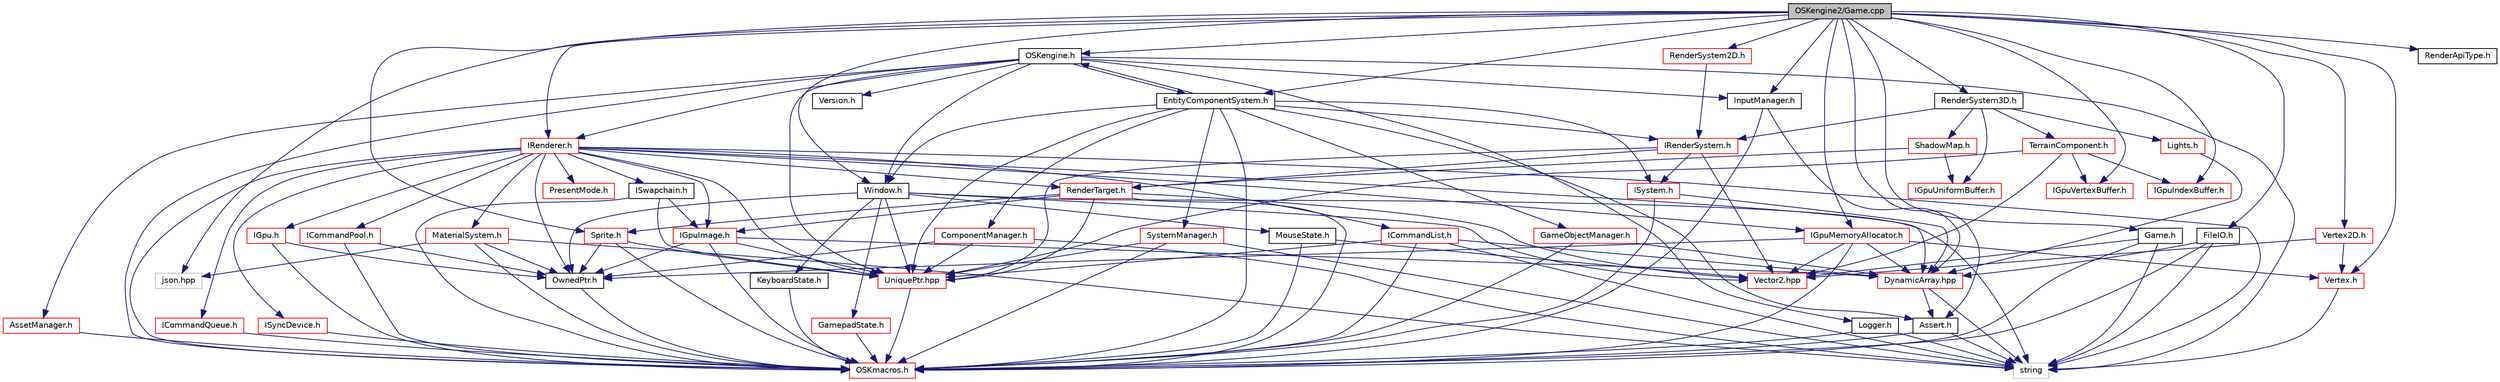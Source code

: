 digraph "OSKengine2/Game.cpp"
{
 // LATEX_PDF_SIZE
  edge [fontname="Helvetica",fontsize="10",labelfontname="Helvetica",labelfontsize="10"];
  node [fontname="Helvetica",fontsize="10",shape=record];
  Node1 [label="OSKengine2/Game.cpp",height=0.2,width=0.4,color="black", fillcolor="grey75", style="filled", fontcolor="black",tooltip=" "];
  Node1 -> Node2 [color="midnightblue",fontsize="10",style="solid",fontname="Helvetica"];
  Node2 [label="Game.h",height=0.2,width=0.4,color="black", fillcolor="white", style="filled",URL="$_game_8h.html",tooltip=" "];
  Node2 -> Node3 [color="midnightblue",fontsize="10",style="solid",fontname="Helvetica"];
  Node3 [label="OSKmacros.h",height=0.2,width=0.4,color="red", fillcolor="white", style="filled",URL="$_o_s_kmacros_8h.html",tooltip=" "];
  Node2 -> Node6 [color="midnightblue",fontsize="10",style="solid",fontname="Helvetica"];
  Node6 [label="Vector2.hpp",height=0.2,width=0.4,color="red", fillcolor="white", style="filled",URL="$_vector2_8hpp.html",tooltip=" "];
  Node2 -> Node8 [color="midnightblue",fontsize="10",style="solid",fontname="Helvetica"];
  Node8 [label="string",height=0.2,width=0.4,color="grey75", fillcolor="white", style="filled",tooltip=" "];
  Node1 -> Node9 [color="midnightblue",fontsize="10",style="solid",fontname="Helvetica"];
  Node9 [label="OSKengine.h",height=0.2,width=0.4,color="black", fillcolor="white", style="filled",URL="$_o_s_kengine_8h.html",tooltip=" "];
  Node9 -> Node3 [color="midnightblue",fontsize="10",style="solid",fontname="Helvetica"];
  Node9 -> Node10 [color="midnightblue",fontsize="10",style="solid",fontname="Helvetica"];
  Node10 [label="UniquePtr.hpp",height=0.2,width=0.4,color="red", fillcolor="white", style="filled",URL="$_unique_ptr_8hpp.html",tooltip=" "];
  Node10 -> Node3 [color="midnightblue",fontsize="10",style="solid",fontname="Helvetica"];
  Node9 -> Node11 [color="midnightblue",fontsize="10",style="solid",fontname="Helvetica"];
  Node11 [label="Version.h",height=0.2,width=0.4,color="black", fillcolor="white", style="filled",URL="$_version_8h.html",tooltip=" "];
  Node9 -> Node8 [color="midnightblue",fontsize="10",style="solid",fontname="Helvetica"];
  Node9 -> Node12 [color="midnightblue",fontsize="10",style="solid",fontname="Helvetica"];
  Node12 [label="Logger.h",height=0.2,width=0.4,color="black", fillcolor="white", style="filled",URL="$_logger_8h.html",tooltip=" "];
  Node12 -> Node3 [color="midnightblue",fontsize="10",style="solid",fontname="Helvetica"];
  Node12 -> Node8 [color="midnightblue",fontsize="10",style="solid",fontname="Helvetica"];
  Node9 -> Node13 [color="midnightblue",fontsize="10",style="solid",fontname="Helvetica"];
  Node13 [label="Window.h",height=0.2,width=0.4,color="black", fillcolor="white", style="filled",URL="$_window_8h.html",tooltip=" "];
  Node13 -> Node6 [color="midnightblue",fontsize="10",style="solid",fontname="Helvetica"];
  Node13 -> Node14 [color="midnightblue",fontsize="10",style="solid",fontname="Helvetica"];
  Node14 [label="OwnedPtr.h",height=0.2,width=0.4,color="black", fillcolor="white", style="filled",URL="$_owned_ptr_8h.html",tooltip=" "];
  Node14 -> Node3 [color="midnightblue",fontsize="10",style="solid",fontname="Helvetica"];
  Node13 -> Node10 [color="midnightblue",fontsize="10",style="solid",fontname="Helvetica"];
  Node13 -> Node15 [color="midnightblue",fontsize="10",style="solid",fontname="Helvetica"];
  Node15 [label="GamepadState.h",height=0.2,width=0.4,color="red", fillcolor="white", style="filled",URL="$_gamepad_state_8h.html",tooltip=" "];
  Node15 -> Node3 [color="midnightblue",fontsize="10",style="solid",fontname="Helvetica"];
  Node13 -> Node8 [color="midnightblue",fontsize="10",style="solid",fontname="Helvetica"];
  Node13 -> Node17 [color="midnightblue",fontsize="10",style="solid",fontname="Helvetica"];
  Node17 [label="KeyboardState.h",height=0.2,width=0.4,color="black", fillcolor="white", style="filled",URL="$_keyboard_state_8h.html",tooltip=" "];
  Node17 -> Node3 [color="midnightblue",fontsize="10",style="solid",fontname="Helvetica"];
  Node13 -> Node18 [color="midnightblue",fontsize="10",style="solid",fontname="Helvetica"];
  Node18 [label="MouseState.h",height=0.2,width=0.4,color="black", fillcolor="white", style="filled",URL="$_mouse_state_8h.html",tooltip=" "];
  Node18 -> Node3 [color="midnightblue",fontsize="10",style="solid",fontname="Helvetica"];
  Node18 -> Node6 [color="midnightblue",fontsize="10",style="solid",fontname="Helvetica"];
  Node9 -> Node19 [color="midnightblue",fontsize="10",style="solid",fontname="Helvetica"];
  Node19 [label="IRenderer.h",height=0.2,width=0.4,color="red", fillcolor="white", style="filled",URL="$_i_renderer_8h.html",tooltip=" "];
  Node19 -> Node3 [color="midnightblue",fontsize="10",style="solid",fontname="Helvetica"];
  Node19 -> Node10 [color="midnightblue",fontsize="10",style="solid",fontname="Helvetica"];
  Node19 -> Node14 [color="midnightblue",fontsize="10",style="solid",fontname="Helvetica"];
  Node19 -> Node20 [color="midnightblue",fontsize="10",style="solid",fontname="Helvetica"];
  Node20 [label="DynamicArray.hpp",height=0.2,width=0.4,color="red", fillcolor="white", style="filled",URL="$_dynamic_array_8hpp.html",tooltip=" "];
  Node20 -> Node8 [color="midnightblue",fontsize="10",style="solid",fontname="Helvetica"];
  Node20 -> Node24 [color="midnightblue",fontsize="10",style="solid",fontname="Helvetica"];
  Node24 [label="Assert.h",height=0.2,width=0.4,color="black", fillcolor="white", style="filled",URL="$_assert_8h.html",tooltip=" "];
  Node24 -> Node3 [color="midnightblue",fontsize="10",style="solid",fontname="Helvetica"];
  Node24 -> Node8 [color="midnightblue",fontsize="10",style="solid",fontname="Helvetica"];
  Node19 -> Node25 [color="midnightblue",fontsize="10",style="solid",fontname="Helvetica"];
  Node25 [label="IGpu.h",height=0.2,width=0.4,color="red", fillcolor="white", style="filled",URL="$_i_gpu_8h.html",tooltip=" "];
  Node25 -> Node3 [color="midnightblue",fontsize="10",style="solid",fontname="Helvetica"];
  Node25 -> Node14 [color="midnightblue",fontsize="10",style="solid",fontname="Helvetica"];
  Node19 -> Node26 [color="midnightblue",fontsize="10",style="solid",fontname="Helvetica"];
  Node26 [label="ICommandQueue.h",height=0.2,width=0.4,color="red", fillcolor="white", style="filled",URL="$_i_command_queue_8h.html",tooltip=" "];
  Node26 -> Node3 [color="midnightblue",fontsize="10",style="solid",fontname="Helvetica"];
  Node19 -> Node27 [color="midnightblue",fontsize="10",style="solid",fontname="Helvetica"];
  Node27 [label="ISwapchain.h",height=0.2,width=0.4,color="black", fillcolor="white", style="filled",URL="$_i_swapchain_8h.html",tooltip=" "];
  Node27 -> Node3 [color="midnightblue",fontsize="10",style="solid",fontname="Helvetica"];
  Node27 -> Node10 [color="midnightblue",fontsize="10",style="solid",fontname="Helvetica"];
  Node27 -> Node28 [color="midnightblue",fontsize="10",style="solid",fontname="Helvetica"];
  Node28 [label="IGpuImage.h",height=0.2,width=0.4,color="red", fillcolor="white", style="filled",URL="$_i_gpu_image_8h.html",tooltip=" "];
  Node28 -> Node3 [color="midnightblue",fontsize="10",style="solid",fontname="Helvetica"];
  Node28 -> Node14 [color="midnightblue",fontsize="10",style="solid",fontname="Helvetica"];
  Node28 -> Node10 [color="midnightblue",fontsize="10",style="solid",fontname="Helvetica"];
  Node28 -> Node20 [color="midnightblue",fontsize="10",style="solid",fontname="Helvetica"];
  Node19 -> Node41 [color="midnightblue",fontsize="10",style="solid",fontname="Helvetica"];
  Node41 [label="ISyncDevice.h",height=0.2,width=0.4,color="red", fillcolor="white", style="filled",URL="$_i_sync_device_8h.html",tooltip=" "];
  Node41 -> Node3 [color="midnightblue",fontsize="10",style="solid",fontname="Helvetica"];
  Node19 -> Node42 [color="midnightblue",fontsize="10",style="solid",fontname="Helvetica"];
  Node42 [label="ICommandList.h",height=0.2,width=0.4,color="red", fillcolor="white", style="filled",URL="$_i_command_list_8h.html",tooltip=" "];
  Node42 -> Node3 [color="midnightblue",fontsize="10",style="solid",fontname="Helvetica"];
  Node42 -> Node20 [color="midnightblue",fontsize="10",style="solid",fontname="Helvetica"];
  Node42 -> Node10 [color="midnightblue",fontsize="10",style="solid",fontname="Helvetica"];
  Node42 -> Node8 [color="midnightblue",fontsize="10",style="solid",fontname="Helvetica"];
  Node19 -> Node48 [color="midnightblue",fontsize="10",style="solid",fontname="Helvetica"];
  Node48 [label="ICommandPool.h",height=0.2,width=0.4,color="red", fillcolor="white", style="filled",URL="$_i_command_pool_8h.html",tooltip=" "];
  Node48 -> Node3 [color="midnightblue",fontsize="10",style="solid",fontname="Helvetica"];
  Node48 -> Node14 [color="midnightblue",fontsize="10",style="solid",fontname="Helvetica"];
  Node19 -> Node49 [color="midnightblue",fontsize="10",style="solid",fontname="Helvetica"];
  Node49 [label="IGpuMemoryAllocator.h",height=0.2,width=0.4,color="red", fillcolor="white", style="filled",URL="$_i_gpu_memory_allocator_8h.html",tooltip=" "];
  Node49 -> Node3 [color="midnightblue",fontsize="10",style="solid",fontname="Helvetica"];
  Node49 -> Node14 [color="midnightblue",fontsize="10",style="solid",fontname="Helvetica"];
  Node49 -> Node20 [color="midnightblue",fontsize="10",style="solid",fontname="Helvetica"];
  Node49 -> Node50 [color="midnightblue",fontsize="10",style="solid",fontname="Helvetica"];
  Node50 [label="Vertex.h",height=0.2,width=0.4,color="red", fillcolor="white", style="filled",URL="$_vertex_8h.html",tooltip=" "];
  Node50 -> Node8 [color="midnightblue",fontsize="10",style="solid",fontname="Helvetica"];
  Node49 -> Node6 [color="midnightblue",fontsize="10",style="solid",fontname="Helvetica"];
  Node19 -> Node52 [color="midnightblue",fontsize="10",style="solid",fontname="Helvetica"];
  Node52 [label="RenderTarget.h",height=0.2,width=0.4,color="red", fillcolor="white", style="filled",URL="$_render_target_8h.html",tooltip=" "];
  Node52 -> Node3 [color="midnightblue",fontsize="10",style="solid",fontname="Helvetica"];
  Node52 -> Node10 [color="midnightblue",fontsize="10",style="solid",fontname="Helvetica"];
  Node52 -> Node28 [color="midnightblue",fontsize="10",style="solid",fontname="Helvetica"];
  Node52 -> Node6 [color="midnightblue",fontsize="10",style="solid",fontname="Helvetica"];
  Node52 -> Node53 [color="midnightblue",fontsize="10",style="solid",fontname="Helvetica"];
  Node53 [label="Sprite.h",height=0.2,width=0.4,color="red", fillcolor="white", style="filled",URL="$_sprite_8h.html",tooltip=" "];
  Node53 -> Node3 [color="midnightblue",fontsize="10",style="solid",fontname="Helvetica"];
  Node53 -> Node10 [color="midnightblue",fontsize="10",style="solid",fontname="Helvetica"];
  Node53 -> Node14 [color="midnightblue",fontsize="10",style="solid",fontname="Helvetica"];
  Node19 -> Node60 [color="midnightblue",fontsize="10",style="solid",fontname="Helvetica"];
  Node60 [label="MaterialSystem.h",height=0.2,width=0.4,color="red", fillcolor="white", style="filled",URL="$_material_system_8h.html",tooltip=" "];
  Node60 -> Node3 [color="midnightblue",fontsize="10",style="solid",fontname="Helvetica"];
  Node60 -> Node14 [color="midnightblue",fontsize="10",style="solid",fontname="Helvetica"];
  Node60 -> Node8 [color="midnightblue",fontsize="10",style="solid",fontname="Helvetica"];
  Node60 -> Node61 [color="midnightblue",fontsize="10",style="solid",fontname="Helvetica"];
  Node61 [label="json.hpp",height=0.2,width=0.4,color="grey75", fillcolor="white", style="filled",tooltip=" "];
  Node19 -> Node62 [color="midnightblue",fontsize="10",style="solid",fontname="Helvetica"];
  Node62 [label="PresentMode.h",height=0.2,width=0.4,color="red", fillcolor="white", style="filled",URL="$_present_mode_8h.html",tooltip=" "];
  Node19 -> Node28 [color="midnightblue",fontsize="10",style="solid",fontname="Helvetica"];
  Node19 -> Node8 [color="midnightblue",fontsize="10",style="solid",fontname="Helvetica"];
  Node9 -> Node67 [color="midnightblue",fontsize="10",style="solid",fontname="Helvetica"];
  Node67 [label="AssetManager.h",height=0.2,width=0.4,color="red", fillcolor="white", style="filled",URL="$_asset_manager_8h.html",tooltip=" "];
  Node67 -> Node3 [color="midnightblue",fontsize="10",style="solid",fontname="Helvetica"];
  Node9 -> Node70 [color="midnightblue",fontsize="10",style="solid",fontname="Helvetica"];
  Node70 [label="EntityComponentSystem.h",height=0.2,width=0.4,color="black", fillcolor="white", style="filled",URL="$_entity_component_system_8h.html",tooltip=" "];
  Node70 -> Node3 [color="midnightblue",fontsize="10",style="solid",fontname="Helvetica"];
  Node70 -> Node10 [color="midnightblue",fontsize="10",style="solid",fontname="Helvetica"];
  Node70 -> Node71 [color="midnightblue",fontsize="10",style="solid",fontname="Helvetica"];
  Node71 [label="ComponentManager.h",height=0.2,width=0.4,color="red", fillcolor="white", style="filled",URL="$_component_manager_8h.html",tooltip=" "];
  Node71 -> Node14 [color="midnightblue",fontsize="10",style="solid",fontname="Helvetica"];
  Node71 -> Node10 [color="midnightblue",fontsize="10",style="solid",fontname="Helvetica"];
  Node71 -> Node8 [color="midnightblue",fontsize="10",style="solid",fontname="Helvetica"];
  Node70 -> Node75 [color="midnightblue",fontsize="10",style="solid",fontname="Helvetica"];
  Node75 [label="GameObjectManager.h",height=0.2,width=0.4,color="red", fillcolor="white", style="filled",URL="$_game_object_manager_8h.html",tooltip=" "];
  Node75 -> Node3 [color="midnightblue",fontsize="10",style="solid",fontname="Helvetica"];
  Node75 -> Node20 [color="midnightblue",fontsize="10",style="solid",fontname="Helvetica"];
  Node70 -> Node76 [color="midnightblue",fontsize="10",style="solid",fontname="Helvetica"];
  Node76 [label="SystemManager.h",height=0.2,width=0.4,color="red", fillcolor="white", style="filled",URL="$_system_manager_8h.html",tooltip=" "];
  Node76 -> Node3 [color="midnightblue",fontsize="10",style="solid",fontname="Helvetica"];
  Node76 -> Node10 [color="midnightblue",fontsize="10",style="solid",fontname="Helvetica"];
  Node76 -> Node8 [color="midnightblue",fontsize="10",style="solid",fontname="Helvetica"];
  Node70 -> Node77 [color="midnightblue",fontsize="10",style="solid",fontname="Helvetica"];
  Node77 [label="ISystem.h",height=0.2,width=0.4,color="red", fillcolor="white", style="filled",URL="$_i_system_8h.html",tooltip=" "];
  Node77 -> Node3 [color="midnightblue",fontsize="10",style="solid",fontname="Helvetica"];
  Node77 -> Node20 [color="midnightblue",fontsize="10",style="solid",fontname="Helvetica"];
  Node70 -> Node78 [color="midnightblue",fontsize="10",style="solid",fontname="Helvetica"];
  Node78 [label="IRenderSystem.h",height=0.2,width=0.4,color="red", fillcolor="white", style="filled",URL="$_i_render_system_8h.html",tooltip=" "];
  Node78 -> Node77 [color="midnightblue",fontsize="10",style="solid",fontname="Helvetica"];
  Node78 -> Node6 [color="midnightblue",fontsize="10",style="solid",fontname="Helvetica"];
  Node78 -> Node10 [color="midnightblue",fontsize="10",style="solid",fontname="Helvetica"];
  Node78 -> Node52 [color="midnightblue",fontsize="10",style="solid",fontname="Helvetica"];
  Node70 -> Node24 [color="midnightblue",fontsize="10",style="solid",fontname="Helvetica"];
  Node70 -> Node9 [color="midnightblue",fontsize="10",style="solid",fontname="Helvetica"];
  Node70 -> Node13 [color="midnightblue",fontsize="10",style="solid",fontname="Helvetica"];
  Node9 -> Node79 [color="midnightblue",fontsize="10",style="solid",fontname="Helvetica"];
  Node79 [label="InputManager.h",height=0.2,width=0.4,color="black", fillcolor="white", style="filled",URL="$_input_manager_8h.html",tooltip=" "];
  Node79 -> Node3 [color="midnightblue",fontsize="10",style="solid",fontname="Helvetica"];
  Node79 -> Node20 [color="midnightblue",fontsize="10",style="solid",fontname="Helvetica"];
  Node1 -> Node13 [color="midnightblue",fontsize="10",style="solid",fontname="Helvetica"];
  Node1 -> Node70 [color="midnightblue",fontsize="10",style="solid",fontname="Helvetica"];
  Node1 -> Node80 [color="midnightblue",fontsize="10",style="solid",fontname="Helvetica"];
  Node80 [label="RenderSystem3D.h",height=0.2,width=0.4,color="black", fillcolor="white", style="filled",URL="$_render_system3_d_8h.html",tooltip=" "];
  Node80 -> Node78 [color="midnightblue",fontsize="10",style="solid",fontname="Helvetica"];
  Node80 -> Node81 [color="midnightblue",fontsize="10",style="solid",fontname="Helvetica"];
  Node81 [label="ShadowMap.h",height=0.2,width=0.4,color="red", fillcolor="white", style="filled",URL="$_shadow_map_8h.html",tooltip=" "];
  Node81 -> Node52 [color="midnightblue",fontsize="10",style="solid",fontname="Helvetica"];
  Node81 -> Node65 [color="midnightblue",fontsize="10",style="solid",fontname="Helvetica"];
  Node65 [label="IGpuUniformBuffer.h",height=0.2,width=0.4,color="red", fillcolor="white", style="filled",URL="$_i_gpu_uniform_buffer_8h.html",tooltip=" "];
  Node80 -> Node82 [color="midnightblue",fontsize="10",style="solid",fontname="Helvetica"];
  Node82 [label="Lights.h",height=0.2,width=0.4,color="red", fillcolor="white", style="filled",URL="$_lights_8h.html",tooltip=" "];
  Node82 -> Node20 [color="midnightblue",fontsize="10",style="solid",fontname="Helvetica"];
  Node80 -> Node65 [color="midnightblue",fontsize="10",style="solid",fontname="Helvetica"];
  Node80 -> Node83 [color="midnightblue",fontsize="10",style="solid",fontname="Helvetica"];
  Node83 [label="TerrainComponent.h",height=0.2,width=0.4,color="red", fillcolor="white", style="filled",URL="$_terrain_component_8h.html",tooltip=" "];
  Node83 -> Node10 [color="midnightblue",fontsize="10",style="solid",fontname="Helvetica"];
  Node83 -> Node84 [color="midnightblue",fontsize="10",style="solid",fontname="Helvetica"];
  Node84 [label="IGpuVertexBuffer.h",height=0.2,width=0.4,color="red", fillcolor="white", style="filled",URL="$_i_gpu_vertex_buffer_8h.html",tooltip=" "];
  Node83 -> Node85 [color="midnightblue",fontsize="10",style="solid",fontname="Helvetica"];
  Node85 [label="IGpuIndexBuffer.h",height=0.2,width=0.4,color="red", fillcolor="white", style="filled",URL="$_i_gpu_index_buffer_8h.html",tooltip=" "];
  Node83 -> Node6 [color="midnightblue",fontsize="10",style="solid",fontname="Helvetica"];
  Node1 -> Node19 [color="midnightblue",fontsize="10",style="solid",fontname="Helvetica"];
  Node1 -> Node86 [color="midnightblue",fontsize="10",style="solid",fontname="Helvetica"];
  Node86 [label="RenderApiType.h",height=0.2,width=0.4,color="black", fillcolor="white", style="filled",URL="$_render_api_type_8h.html",tooltip=" "];
  Node1 -> Node24 [color="midnightblue",fontsize="10",style="solid",fontname="Helvetica"];
  Node1 -> Node87 [color="midnightblue",fontsize="10",style="solid",fontname="Helvetica"];
  Node87 [label="RenderSystem2D.h",height=0.2,width=0.4,color="red", fillcolor="white", style="filled",URL="$_render_system2_d_8h.html",tooltip=" "];
  Node87 -> Node78 [color="midnightblue",fontsize="10",style="solid",fontname="Helvetica"];
  Node1 -> Node89 [color="midnightblue",fontsize="10",style="solid",fontname="Helvetica"];
  Node89 [label="Vertex2D.h",height=0.2,width=0.4,color="red", fillcolor="white", style="filled",URL="$_vertex2_d_8h.html",tooltip=" "];
  Node89 -> Node6 [color="midnightblue",fontsize="10",style="solid",fontname="Helvetica"];
  Node89 -> Node50 [color="midnightblue",fontsize="10",style="solid",fontname="Helvetica"];
  Node1 -> Node50 [color="midnightblue",fontsize="10",style="solid",fontname="Helvetica"];
  Node1 -> Node49 [color="midnightblue",fontsize="10",style="solid",fontname="Helvetica"];
  Node1 -> Node84 [color="midnightblue",fontsize="10",style="solid",fontname="Helvetica"];
  Node1 -> Node53 [color="midnightblue",fontsize="10",style="solid",fontname="Helvetica"];
  Node1 -> Node85 [color="midnightblue",fontsize="10",style="solid",fontname="Helvetica"];
  Node1 -> Node79 [color="midnightblue",fontsize="10",style="solid",fontname="Helvetica"];
  Node1 -> Node90 [color="midnightblue",fontsize="10",style="solid",fontname="Helvetica"];
  Node90 [label="FileIO.h",height=0.2,width=0.4,color="black", fillcolor="white", style="filled",URL="$_file_i_o_8h.html",tooltip=" "];
  Node90 -> Node20 [color="midnightblue",fontsize="10",style="solid",fontname="Helvetica"];
  Node90 -> Node3 [color="midnightblue",fontsize="10",style="solid",fontname="Helvetica"];
  Node90 -> Node8 [color="midnightblue",fontsize="10",style="solid",fontname="Helvetica"];
  Node1 -> Node61 [color="midnightblue",fontsize="10",style="solid",fontname="Helvetica"];
}
